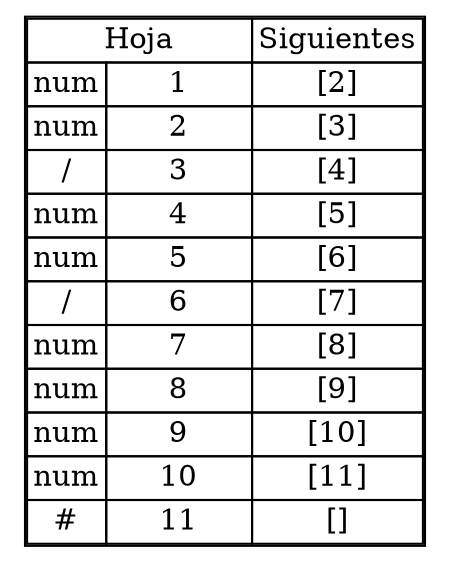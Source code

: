 digraph G{
a[shape=none label=<
<TABLE cellspacing="0">
<TR>
                <TD colspan="2">Hoja</TD>
                <TD>Siguientes</TD>
            </TR>
<TR>
                <TD>num</TD>
                <TD>     1     </TD>
                <TD>[2]</TD>
            </TR>
<TR>
                <TD>num</TD>
                <TD>     2     </TD>
                <TD>[3]</TD>
            </TR>
<TR>
                <TD>/</TD>
                <TD>     3     </TD>
                <TD>[4]</TD>
            </TR>
<TR>
                <TD>num</TD>
                <TD>     4     </TD>
                <TD>[5]</TD>
            </TR>
<TR>
                <TD>num</TD>
                <TD>     5     </TD>
                <TD>[6]</TD>
            </TR>
<TR>
                <TD>/</TD>
                <TD>     6     </TD>
                <TD>[7]</TD>
            </TR>
<TR>
                <TD>num</TD>
                <TD>     7     </TD>
                <TD>[8]</TD>
            </TR>
<TR>
                <TD>num</TD>
                <TD>     8     </TD>
                <TD>[9]</TD>
            </TR>
<TR>
                <TD>num</TD>
                <TD>     9     </TD>
                <TD>[10]</TD>
            </TR>
<TR>
                <TD>num</TD>
                <TD>     10     </TD>
                <TD>[11]</TD>
            </TR>
<TR>
                <TD>#</TD>
                <TD>     11     </TD>
                <TD>[]</TD>
            </TR>
</TABLE>
>];
}
